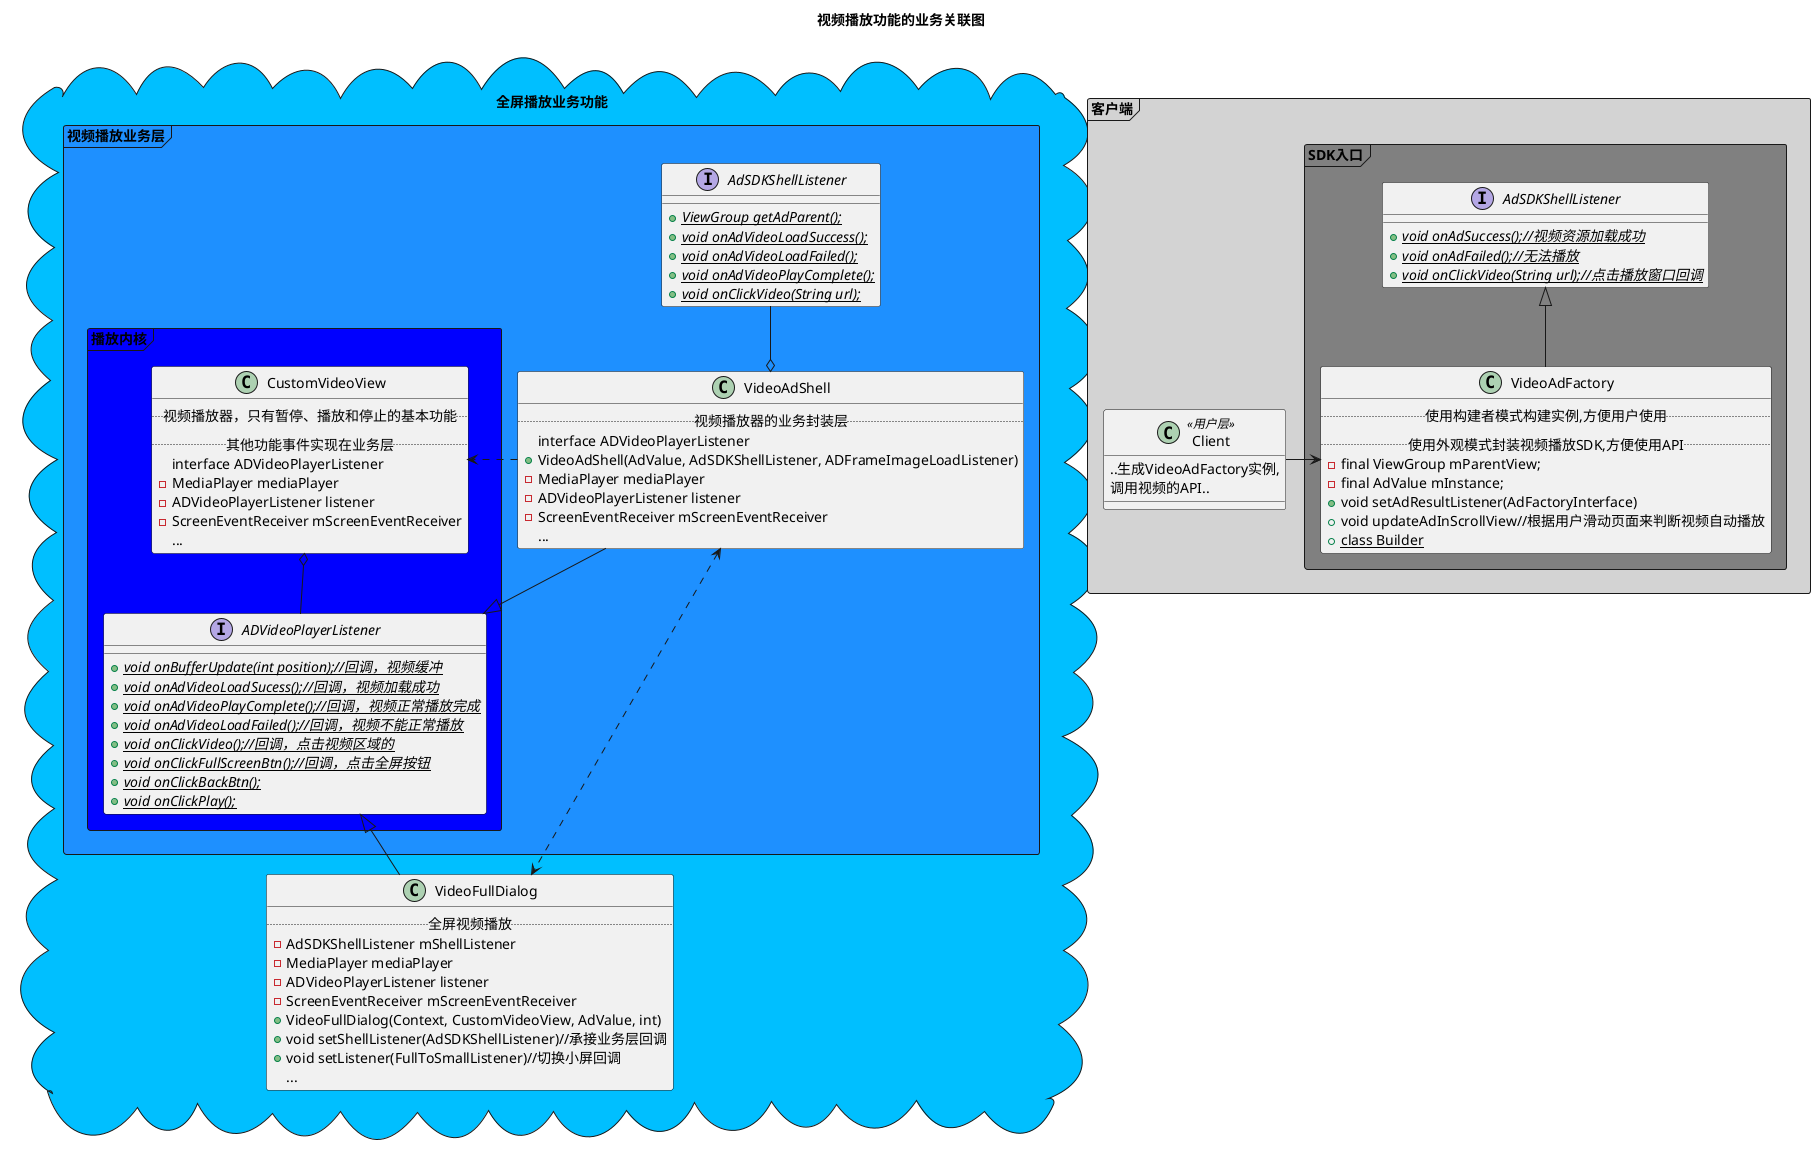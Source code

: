 @startuml
title 视频播放功能的业务关联图
package 全屏播放业务功能 <<Cloud>> #DeepSkyBlue{
    package 视频播放业务层 <<Frame>> #DodgerBlue{
        package 播放内核 <<Frame>> #Blue{
            interface ADVideoPlayerListener{
                  +{static}{abstract}void onBufferUpdate(int position);//回调，视频缓冲
                  +{static}{abstract}void onAdVideoLoadSucess();//回调，视频加载成功
                  +{static}{abstract}void onAdVideoPlayComplete();//回调，视频正常播放完成
                  +{static}{abstract}void onAdVideoLoadFailed();//回调，视频不能正常播放
                  +{static}{abstract}void onClickVideo();//回调，点击视频区域的
                  +{static}{abstract}void onClickFullScreenBtn();//回调，点击全屏按钮
                  +{static}{abstract}void onClickBackBtn();
                  +{static}{abstract}void onClickPlay();
            }
            class CustomVideoView {
                .. 视频播放器，只有暂停、播放和停止的基本功能 ..
                ..其他功能事件实现在业务层..
                interface ADVideoPlayerListener
                -MediaPlayer mediaPlayer
                -ADVideoPlayerListener listener
                -ScreenEventReceiver mScreenEventReceiver
                ...
            }

            CustomVideoView o-down- ADVideoPlayerListener

        }

        interface AdSDKShellListener {
           +{static}{abstract}ViewGroup getAdParent();
           +{static}{abstract}void onAdVideoLoadSuccess();
           +{static}{abstract}void onAdVideoLoadFailed();
           +{static}{abstract}void onAdVideoPlayComplete();
           +{static}{abstract}void onClickVideo(String url);
        }

        class VideoAdShell{
            ..视频播放器的业务封装层..
            interface ADVideoPlayerListener
            +VideoAdShell(AdValue, AdSDKShellListener, ADFrameImageLoadListener)
            -MediaPlayer mediaPlayer
            -ADVideoPlayerListener listener
            -ScreenEventReceiver mScreenEventReceiver
            ...
        }

        AdSDKShellListener -down-o VideoAdShell
        VideoAdShell -right-|> ADVideoPlayerListener
        VideoAdShell .right.> CustomVideoView

    }



    class VideoFullDialog{
        ..全屏视频播放..
        - AdSDKShellListener mShellListener
        -MediaPlayer mediaPlayer
        -ADVideoPlayerListener listener
        -ScreenEventReceiver mScreenEventReceiver
        +VideoFullDialog(Context, CustomVideoView, AdValue, int)
        +void setShellListener(AdSDKShellListener)//承接业务层回调
        +void setListener(FullToSmallListener)//切换小屏回调
        ...
    }

    VideoFullDialog -up-|> ADVideoPlayerListener
}
VideoAdShell<..>VideoFullDialog


package 客户端 <<Frame>> #LightGray{
package SDK入口 <<Frame>> #gray{
    interface AdSDKShellListener{
        +{static}{abstract}void onAdSuccess();//视频资源加载成功
        +{static}{abstract}void onAdFailed();//无法播放
        +{static}{abstract}void onClickVideo(String url);//点击播放窗口回调
    }

    class VideoAdFactory{
        ..使用构建者模式构建实例,方便用户使用..
        ..使用外观模式封装视频播放SDK,方便使用API..
        -final ViewGroup mParentView;
        -final AdValue mInstance;
        +void setAdResultListener(AdFactoryInterface)
        +void updateAdInScrollView//根据用户滑动页面来判断视频自动播放
        +{static} class Builder
    }

    VideoAdFactory -up-|> AdSDKShellListener
}
    class Client<<用户层>> {
            ..生成VideoAdFactory实例,
            调用视频的API..
    }

    Client -left-> VideoAdFactory
}

@enduml
